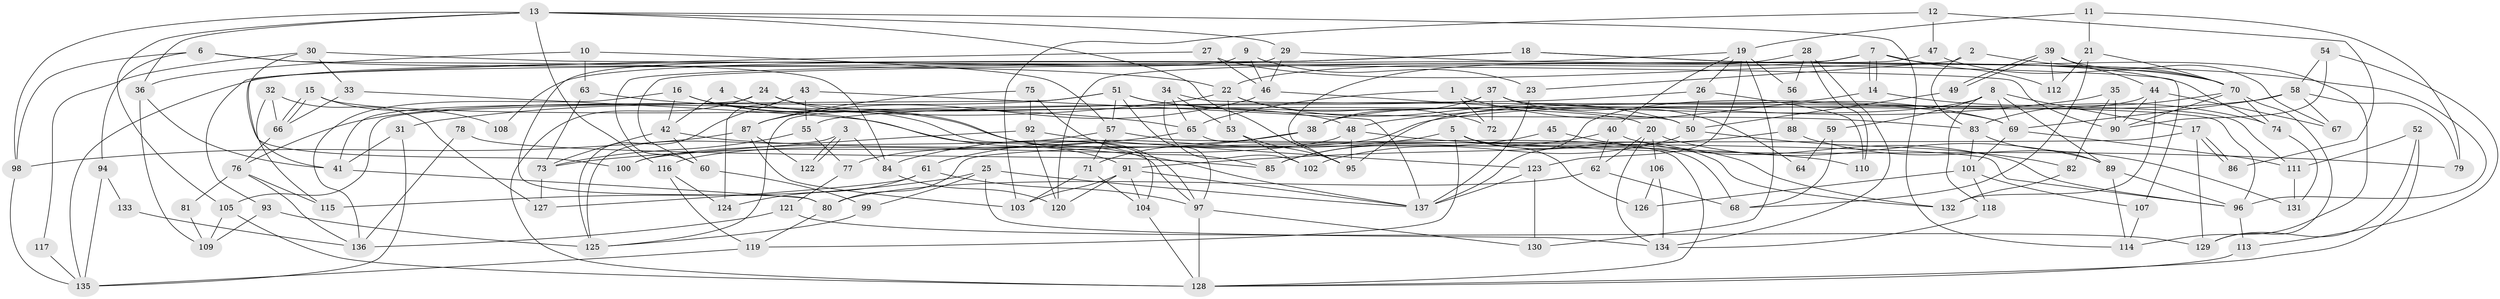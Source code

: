 // Generated by graph-tools (version 1.1) at 2025/36/03/09/25 02:36:19]
// undirected, 137 vertices, 274 edges
graph export_dot {
graph [start="1"]
  node [color=gray90,style=filled];
  1;
  2;
  3;
  4;
  5;
  6;
  7;
  8;
  9;
  10;
  11;
  12;
  13;
  14;
  15;
  16;
  17;
  18;
  19;
  20;
  21;
  22;
  23;
  24;
  25;
  26;
  27;
  28;
  29;
  30;
  31;
  32;
  33;
  34;
  35;
  36;
  37;
  38;
  39;
  40;
  41;
  42;
  43;
  44;
  45;
  46;
  47;
  48;
  49;
  50;
  51;
  52;
  53;
  54;
  55;
  56;
  57;
  58;
  59;
  60;
  61;
  62;
  63;
  64;
  65;
  66;
  67;
  68;
  69;
  70;
  71;
  72;
  73;
  74;
  75;
  76;
  77;
  78;
  79;
  80;
  81;
  82;
  83;
  84;
  85;
  86;
  87;
  88;
  89;
  90;
  91;
  92;
  93;
  94;
  95;
  96;
  97;
  98;
  99;
  100;
  101;
  102;
  103;
  104;
  105;
  106;
  107;
  108;
  109;
  110;
  111;
  112;
  113;
  114;
  115;
  116;
  117;
  118;
  119;
  120;
  121;
  122;
  123;
  124;
  125;
  126;
  127;
  128;
  129;
  130;
  131;
  132;
  133;
  134;
  135;
  136;
  137;
  1 -- 65;
  1 -- 69;
  1 -- 72;
  2 -- 70;
  2 -- 83;
  2 -- 23;
  3 -- 122;
  3 -- 122;
  3 -- 125;
  3 -- 84;
  4 -- 42;
  4 -- 104;
  5 -- 68;
  5 -- 132;
  5 -- 61;
  5 -- 119;
  5 -- 126;
  6 -- 84;
  6 -- 98;
  6 -- 22;
  6 -- 94;
  7 -- 114;
  7 -- 14;
  7 -- 14;
  7 -- 22;
  7 -- 60;
  7 -- 112;
  8 -- 89;
  8 -- 118;
  8 -- 17;
  8 -- 38;
  8 -- 59;
  8 -- 69;
  9 -- 80;
  9 -- 23;
  9 -- 46;
  10 -- 36;
  10 -- 57;
  10 -- 63;
  11 -- 19;
  11 -- 79;
  11 -- 21;
  12 -- 103;
  12 -- 47;
  12 -- 86;
  13 -- 95;
  13 -- 105;
  13 -- 29;
  13 -- 36;
  13 -- 98;
  13 -- 114;
  13 -- 116;
  14 -- 74;
  14 -- 95;
  15 -- 20;
  15 -- 66;
  15 -- 66;
  15 -- 108;
  16 -- 42;
  16 -- 137;
  16 -- 91;
  16 -- 136;
  17 -- 86;
  17 -- 86;
  17 -- 80;
  17 -- 129;
  18 -- 70;
  18 -- 135;
  18 -- 96;
  18 -- 108;
  19 -- 130;
  19 -- 26;
  19 -- 40;
  19 -- 56;
  19 -- 60;
  19 -- 123;
  20 -- 89;
  20 -- 62;
  20 -- 106;
  20 -- 134;
  21 -- 112;
  21 -- 68;
  21 -- 70;
  22 -- 31;
  22 -- 50;
  22 -- 53;
  22 -- 72;
  23 -- 137;
  24 -- 128;
  24 -- 48;
  24 -- 41;
  24 -- 97;
  25 -- 137;
  25 -- 99;
  25 -- 115;
  25 -- 134;
  26 -- 55;
  26 -- 50;
  26 -- 110;
  27 -- 74;
  27 -- 46;
  27 -- 93;
  28 -- 134;
  28 -- 110;
  28 -- 56;
  28 -- 95;
  29 -- 46;
  29 -- 41;
  29 -- 107;
  30 -- 33;
  30 -- 90;
  30 -- 100;
  30 -- 117;
  31 -- 41;
  31 -- 135;
  32 -- 115;
  32 -- 127;
  32 -- 66;
  33 -- 66;
  33 -- 97;
  34 -- 96;
  34 -- 53;
  34 -- 65;
  34 -- 102;
  35 -- 90;
  35 -- 48;
  35 -- 82;
  36 -- 41;
  36 -- 109;
  37 -- 125;
  37 -- 72;
  37 -- 38;
  37 -- 64;
  37 -- 111;
  38 -- 71;
  38 -- 84;
  39 -- 49;
  39 -- 49;
  39 -- 67;
  39 -- 44;
  39 -- 112;
  40 -- 96;
  40 -- 62;
  40 -- 85;
  41 -- 80;
  42 -- 60;
  42 -- 73;
  42 -- 110;
  43 -- 137;
  43 -- 124;
  43 -- 55;
  43 -- 125;
  44 -- 137;
  44 -- 67;
  44 -- 90;
  44 -- 132;
  45 -- 85;
  45 -- 132;
  46 -- 50;
  46 -- 87;
  47 -- 120;
  47 -- 70;
  48 -- 116;
  48 -- 95;
  48 -- 79;
  49 -- 50;
  50 -- 102;
  50 -- 82;
  51 -- 97;
  51 -- 57;
  51 -- 69;
  51 -- 76;
  51 -- 83;
  51 -- 105;
  52 -- 129;
  52 -- 111;
  52 -- 128;
  53 -- 95;
  53 -- 102;
  54 -- 90;
  54 -- 58;
  54 -- 113;
  55 -- 73;
  55 -- 77;
  56 -- 88;
  57 -- 71;
  57 -- 96;
  57 -- 100;
  58 -- 69;
  58 -- 77;
  58 -- 67;
  58 -- 79;
  59 -- 68;
  59 -- 64;
  60 -- 99;
  61 -- 97;
  61 -- 124;
  61 -- 127;
  62 -- 80;
  62 -- 68;
  63 -- 65;
  63 -- 73;
  65 -- 128;
  65 -- 73;
  66 -- 76;
  69 -- 101;
  69 -- 111;
  70 -- 83;
  70 -- 74;
  70 -- 90;
  70 -- 129;
  71 -- 104;
  71 -- 103;
  73 -- 127;
  74 -- 131;
  75 -- 87;
  75 -- 92;
  75 -- 85;
  76 -- 81;
  76 -- 115;
  76 -- 136;
  77 -- 121;
  78 -- 136;
  78 -- 85;
  80 -- 119;
  81 -- 109;
  82 -- 132;
  83 -- 101;
  83 -- 89;
  84 -- 120;
  87 -- 98;
  87 -- 103;
  87 -- 122;
  88 -- 91;
  88 -- 131;
  89 -- 114;
  89 -- 96;
  91 -- 103;
  91 -- 104;
  91 -- 120;
  91 -- 137;
  92 -- 100;
  92 -- 120;
  92 -- 123;
  93 -- 109;
  93 -- 125;
  94 -- 135;
  94 -- 133;
  96 -- 113;
  97 -- 128;
  97 -- 130;
  98 -- 135;
  99 -- 125;
  101 -- 126;
  101 -- 107;
  101 -- 118;
  104 -- 128;
  105 -- 128;
  105 -- 109;
  106 -- 134;
  106 -- 126;
  107 -- 114;
  111 -- 131;
  113 -- 128;
  116 -- 119;
  116 -- 124;
  117 -- 135;
  118 -- 134;
  119 -- 135;
  121 -- 129;
  121 -- 136;
  123 -- 130;
  123 -- 137;
  133 -- 136;
}
